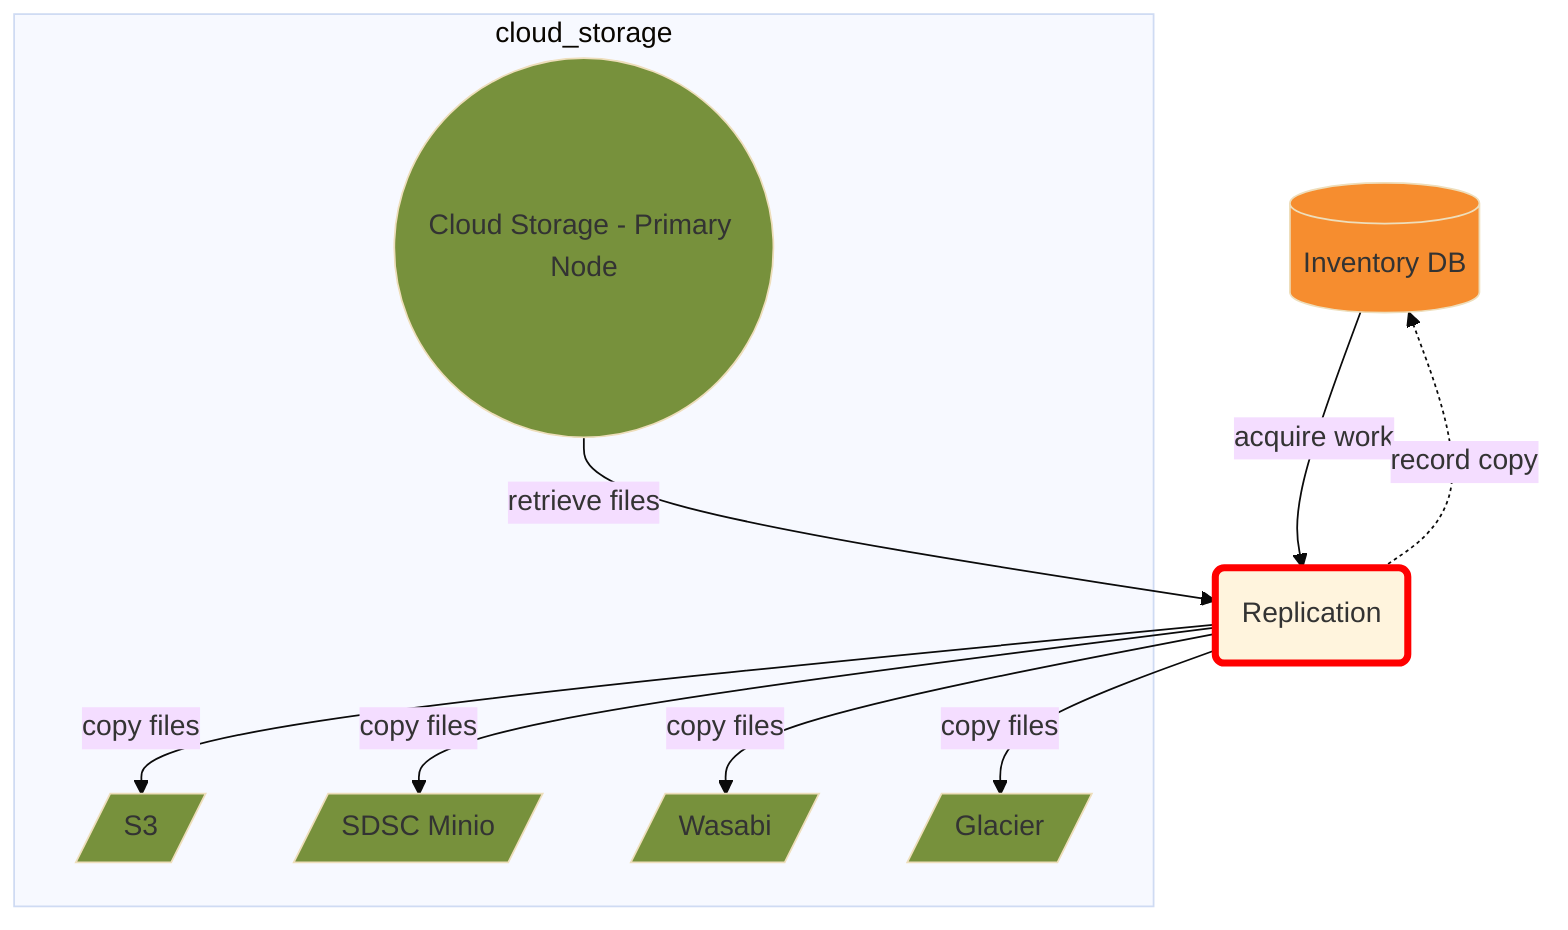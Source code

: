 %%{init: {'theme': 'base'}}%%
graph TD
  RDS[(Inventory DB)]
  REPLIC(Replication)

  subgraph cloud_storage
    CLOUD(("Cloud Storage - Primary Node"))
    CLDS3[/S3/]
    CLDSDSC[/SDSC Minio/]
    CLDWAS[/Wasabi/]
    CLDGLC[/Glacier/]
  end

  RDS --> |acquire work| REPLIC
  CLOUD --> |retrieve files| REPLIC
  REPLIC --> |copy files| CLDS3
  REPLIC --> |copy files| CLDGLC
  REPLIC --> |copy files| CLDWAS
  REPLIC --> |copy files| CLDSDSC
  REPLIC -.-> |record copy| RDS

  style CLOUD fill:#77913C
  style CLDS3 fill:#77913C
  style CLDGLC fill:#77913C
  style CLDSDSC fill:#77913C
  style CLDWAS fill:#77913C
  style RDS fill:#F68D2F

  style REPLIC stroke:red,stroke-width:4px